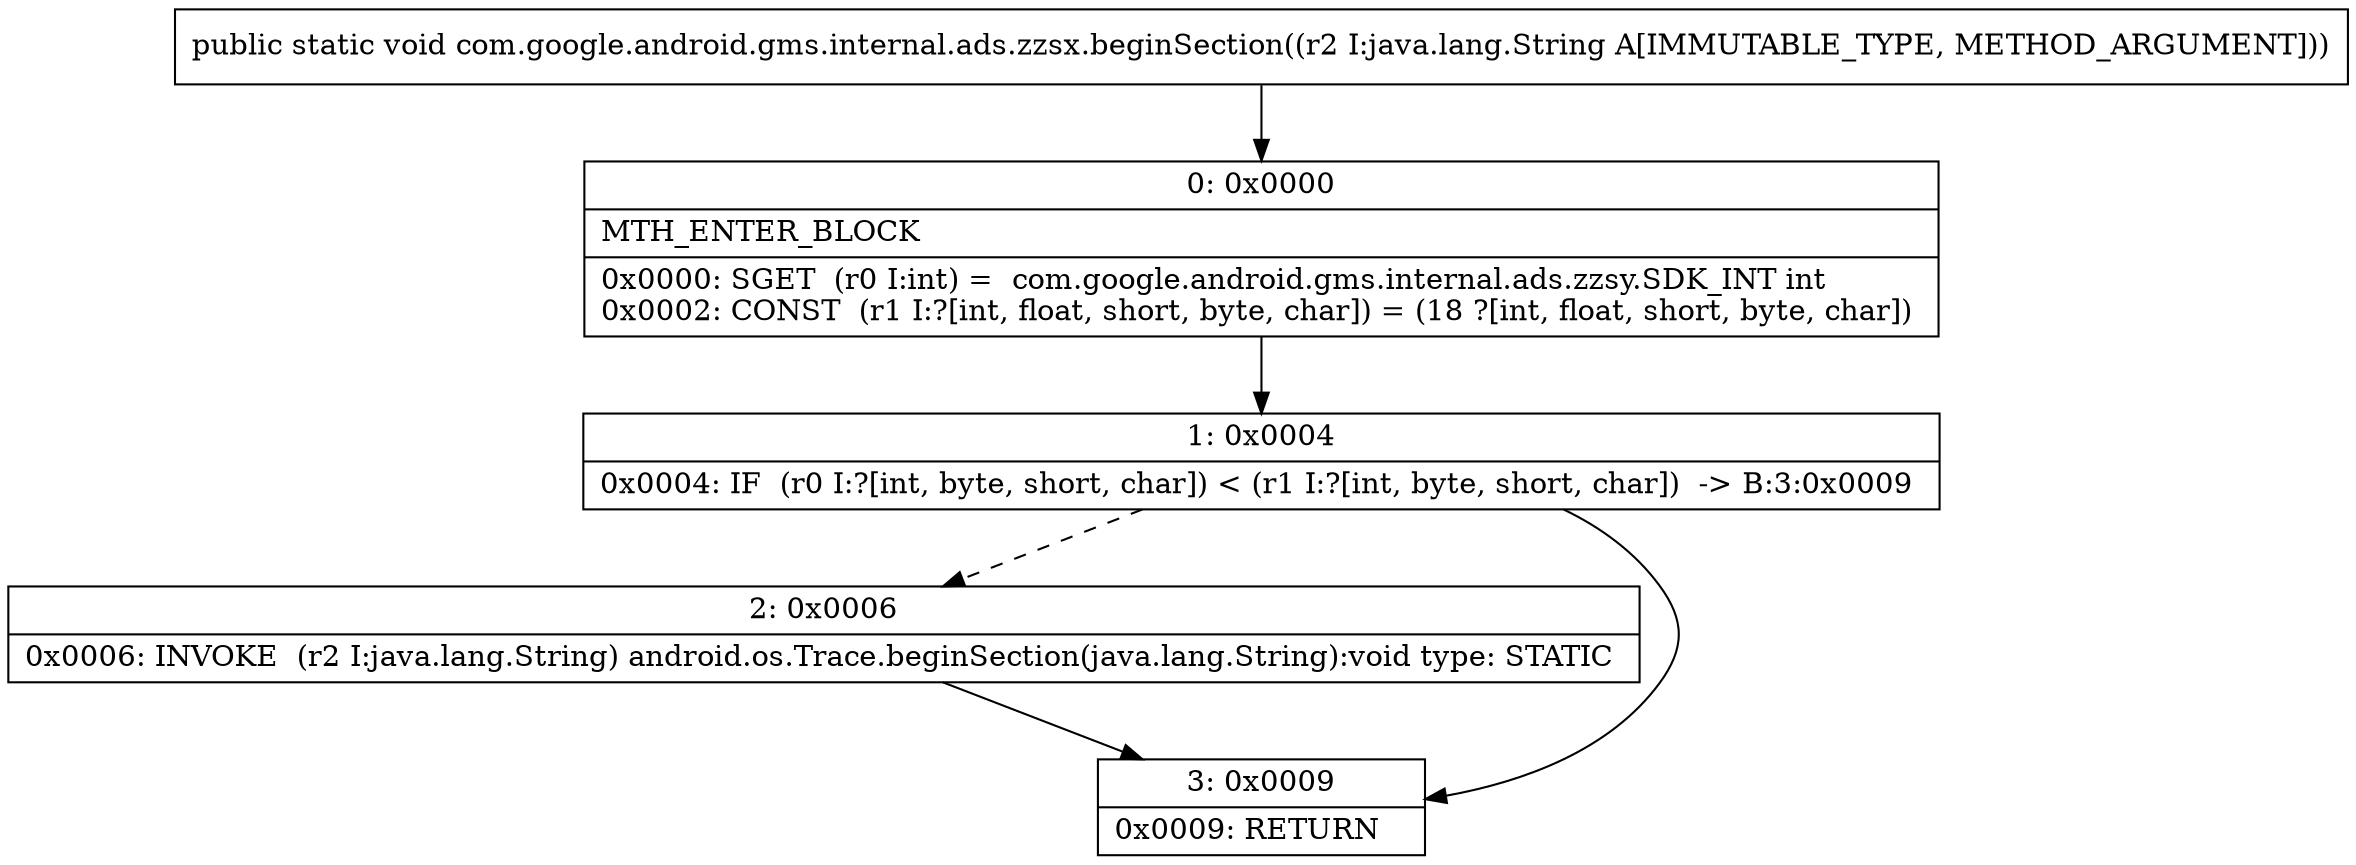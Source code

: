 digraph "CFG forcom.google.android.gms.internal.ads.zzsx.beginSection(Ljava\/lang\/String;)V" {
Node_0 [shape=record,label="{0\:\ 0x0000|MTH_ENTER_BLOCK\l|0x0000: SGET  (r0 I:int) =  com.google.android.gms.internal.ads.zzsy.SDK_INT int \l0x0002: CONST  (r1 I:?[int, float, short, byte, char]) = (18 ?[int, float, short, byte, char]) \l}"];
Node_1 [shape=record,label="{1\:\ 0x0004|0x0004: IF  (r0 I:?[int, byte, short, char]) \< (r1 I:?[int, byte, short, char])  \-\> B:3:0x0009 \l}"];
Node_2 [shape=record,label="{2\:\ 0x0006|0x0006: INVOKE  (r2 I:java.lang.String) android.os.Trace.beginSection(java.lang.String):void type: STATIC \l}"];
Node_3 [shape=record,label="{3\:\ 0x0009|0x0009: RETURN   \l}"];
MethodNode[shape=record,label="{public static void com.google.android.gms.internal.ads.zzsx.beginSection((r2 I:java.lang.String A[IMMUTABLE_TYPE, METHOD_ARGUMENT])) }"];
MethodNode -> Node_0;
Node_0 -> Node_1;
Node_1 -> Node_2[style=dashed];
Node_1 -> Node_3;
Node_2 -> Node_3;
}

